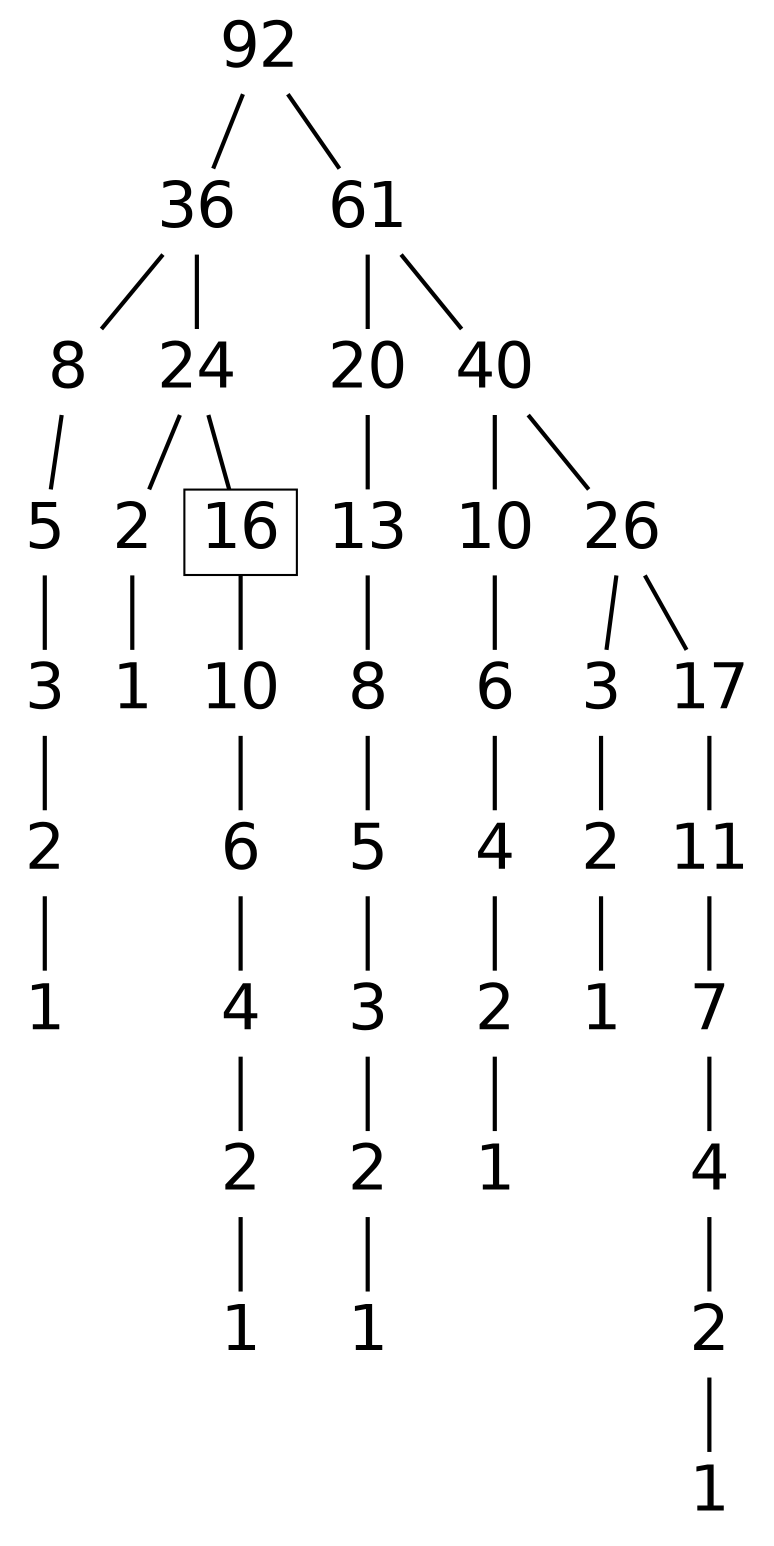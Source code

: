 digraph graph_name {
 graph[nodesep = 0.1];
 edge[dir=none, style=bold];
 node[ fontname = "Helvetica", shape = plaintext, width = 0.25, height = 0.25, fontsize=30];
de[label="92" ];
de->df
df[label="36" ];
df->dg
dg[label="8" ];
dg->dh
dh[label="5" ];
dh->di
di[label="3" ];
di->dj
dj[label="2" ];
dj->dk
dk[label="1" ];
df->dl
dl[label="24" ];
dl->dm
dm[label="2" ];
dm->dn
dn[label="1" ];
dl->do
do[label="16" ;shape=box];
do->dp
dp[label="10" ];
dp->dq
dq[label="6" ];
dq->dr
dr[label="4" ];
dr->ds
ds[label="2" ];
ds->dt
dt[label="1" ];
de->du
du[label="61" ];
du->dv
dv[label="20" ];
dv->dw
dw[label="13" ];
dw->dx
dx[label="8" ];
dx->dy
dy[label="5" ];
dy->dz
dz[label="3" ];
dz->ea
ea[label="2" ];
ea->eb
eb[label="1" ];
du->ec
ec[label="40" ];
ec->ed
ed[label="10" ];
ed->ee
ee[label="6" ];
ee->ef
ef[label="4" ];
ef->eg
eg[label="2" ];
eg->eh
eh[label="1" ];
ec->ei
ei[label="26" ];
ei->ej
ej[label="3" ];
ej->ek
ek[label="2" ];
ek->el
el[label="1" ];
ei->em
em[label="17" ];
em->en
en[label="11" ];
en->eo
eo[label="7" ];
eo->ep
ep[label="4" ];
ep->eq
eq[label="2" ];
eq->er
er[label="1" ];
}
